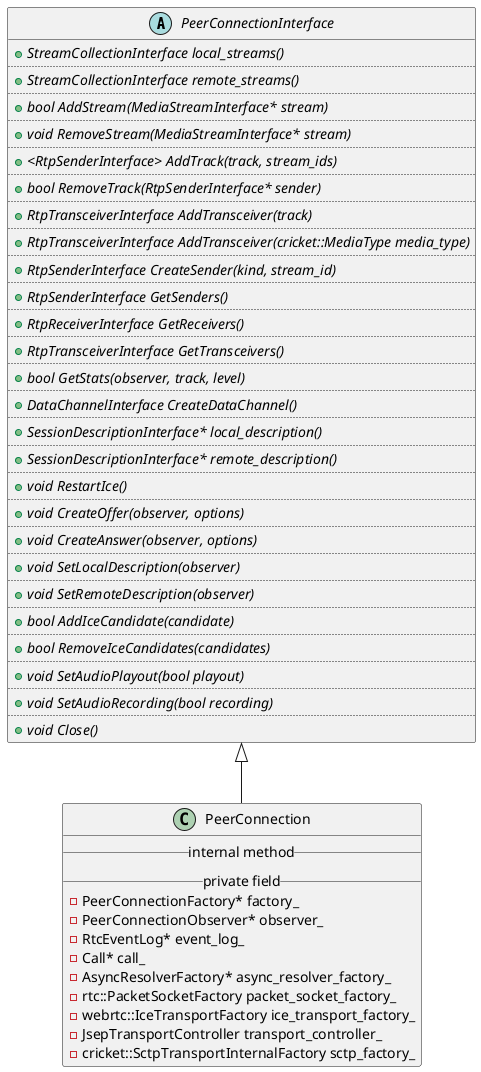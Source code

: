 @startuml PeerConnectionInterface
abstract class PeerConnectionInterface
{
    + {abstract} StreamCollectionInterface local_streams()
    ..
    + {abstract} StreamCollectionInterface remote_streams()
    ..
    + {abstract}  bool AddStream(MediaStreamInterface* stream)
    ..
    + {abstract} void RemoveStream(MediaStreamInterface* stream)
    ..
    + {abstract} <RtpSenderInterface> AddTrack(track, stream_ids)
    ..
    + {abstract} bool RemoveTrack(RtpSenderInterface* sender)
    ..
    + {abstract} RtpTransceiverInterface AddTransceiver(track)
    ..
    + {abstract} RtpTransceiverInterface AddTransceiver(cricket::MediaType media_type)
    ..
    + {abstract} RtpSenderInterface CreateSender(kind, stream_id)
    ..
    + {abstract} RtpSenderInterface GetSenders()
    ..
    + {abstract} RtpReceiverInterface GetReceivers()
    ..
    + {abstract} RtpTransceiverInterface GetTransceivers()
    ..
    + {abstract} bool GetStats(observer, track, level)
    ..
    + {abstract} DataChannelInterface CreateDataChannel()
    ..
    + {abstract} SessionDescriptionInterface* local_description()
    ..
    + {abstract} SessionDescriptionInterface* remote_description()
    ..
    + {abstract} void RestartIce()
    ..
    + {abstract} void CreateOffer(observer, options)
    ..
    + {abstract} void CreateAnswer(observer, options)
    ..
    + {abstract} void SetLocalDescription(observer)
    ..
    + {abstract} void SetRemoteDescription(observer)
    ..
    + {abstract} bool AddIceCandidate(candidate)
    ..
    + {abstract} bool RemoveIceCandidates(candidates)
    ..
    + {abstract} void SetAudioPlayout(bool playout)
    ..
    + {abstract} void SetAudioRecording(bool recording)
    ..
    + {abstract} void Close()
}

class PeerConnection
{
    __internal method__
    __private field__
    - {field} PeerConnectionFactory* factory_
    - {field} PeerConnectionObserver* observer_
    - {field} RtcEventLog* event_log_
    - {field} Call* call_
    - {field} AsyncResolverFactory* async_resolver_factory_
    - {field} rtc::PacketSocketFactory packet_socket_factory_
    - {field} webrtc::IceTransportFactory ice_transport_factory_
    - {field} JsepTransportController transport_controller_
    - {field} cricket::SctpTransportInternalFactory sctp_factory_
}

PeerConnectionInterface <|-- PeerConnection

@enduml